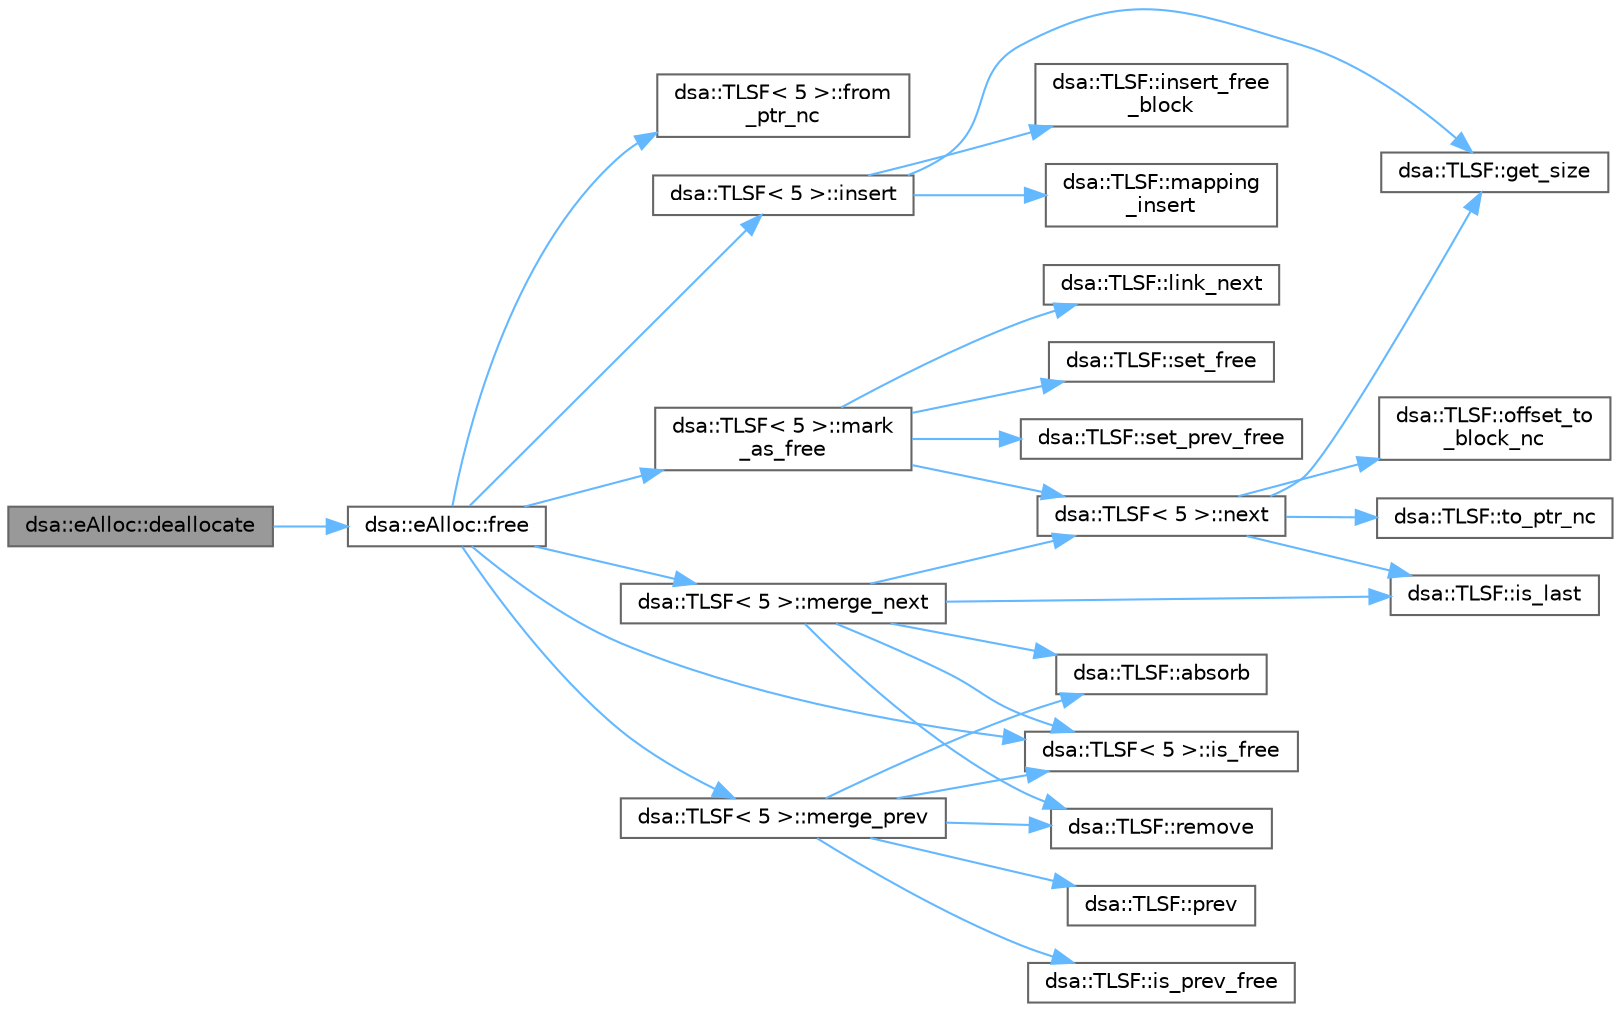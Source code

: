 digraph "dsa::eAlloc::deallocate"
{
 // LATEX_PDF_SIZE
  bgcolor="transparent";
  edge [fontname=Helvetica,fontsize=10,labelfontname=Helvetica,labelfontsize=10];
  node [fontname=Helvetica,fontsize=10,shape=box,height=0.2,width=0.4];
  rankdir="LR";
  Node1 [id="Node000001",label="dsa::eAlloc::deallocate",height=0.2,width=0.4,color="gray40", fillcolor="grey60", style="filled", fontcolor="black",tooltip="Deallocates an object and destroys it."];
  Node1 -> Node2 [id="edge1_Node000001_Node000002",color="steelblue1",style="solid",tooltip=" "];
  Node2 [id="Node000002",label="dsa::eAlloc::free",height=0.2,width=0.4,color="grey40", fillcolor="white", style="filled",URL="$classdsa_1_1e_alloc.html#a6cf6ea0950ef6c2c4d496a92c4786282",tooltip="Frees a previously allocated memory block."];
  Node2 -> Node3 [id="edge2_Node000002_Node000003",color="steelblue1",style="solid",tooltip=" "];
  Node3 [id="Node000003",label="dsa::TLSF\< 5 \>::from\l_ptr_nc",height=0.2,width=0.4,color="grey40", fillcolor="white", style="filled",URL="$classdsa_1_1_t_l_s_f.html#afd2921b2dac73664c9bdadff7abd6eb6",tooltip=" "];
  Node2 -> Node4 [id="edge3_Node000002_Node000004",color="steelblue1",style="solid",tooltip=" "];
  Node4 [id="Node000004",label="dsa::TLSF\< 5 \>::insert",height=0.2,width=0.4,color="grey40", fillcolor="white", style="filled",URL="$classdsa_1_1_t_l_s_f.html#a0dc5ae2b42c39b8ebafbb0cd4d5ac5a7",tooltip=" "];
  Node4 -> Node5 [id="edge4_Node000004_Node000005",color="steelblue1",style="solid",tooltip=" "];
  Node5 [id="Node000005",label="dsa::TLSF::get_size",height=0.2,width=0.4,color="grey40", fillcolor="white", style="filled",URL="$classdsa_1_1_t_l_s_f.html#aa3b06851f567dc4366f71faf793d278c",tooltip=" "];
  Node4 -> Node6 [id="edge5_Node000004_Node000006",color="steelblue1",style="solid",tooltip=" "];
  Node6 [id="Node000006",label="dsa::TLSF::insert_free\l_block",height=0.2,width=0.4,color="grey40", fillcolor="white", style="filled",URL="$classdsa_1_1_t_l_s_f.html#a07deb05a505f94dfbd6eb637a151008a",tooltip=" "];
  Node4 -> Node7 [id="edge6_Node000004_Node000007",color="steelblue1",style="solid",tooltip=" "];
  Node7 [id="Node000007",label="dsa::TLSF::mapping\l_insert",height=0.2,width=0.4,color="grey40", fillcolor="white", style="filled",URL="$classdsa_1_1_t_l_s_f.html#a7aaa27582e40b9eabb7d4c03c5facb04",tooltip=" "];
  Node2 -> Node8 [id="edge7_Node000002_Node000008",color="steelblue1",style="solid",tooltip=" "];
  Node8 [id="Node000008",label="dsa::TLSF\< 5 \>::is_free",height=0.2,width=0.4,color="grey40", fillcolor="white", style="filled",URL="$classdsa_1_1_t_l_s_f.html#a1c60aa4b3b12526b95628d9dba0c95be",tooltip=" "];
  Node2 -> Node9 [id="edge8_Node000002_Node000009",color="steelblue1",style="solid",tooltip=" "];
  Node9 [id="Node000009",label="dsa::TLSF\< 5 \>::mark\l_as_free",height=0.2,width=0.4,color="grey40", fillcolor="white", style="filled",URL="$classdsa_1_1_t_l_s_f.html#a32b002299d6d511cfd4db6d6793d2a28",tooltip=" "];
  Node9 -> Node10 [id="edge9_Node000009_Node000010",color="steelblue1",style="solid",tooltip=" "];
  Node10 [id="Node000010",label="dsa::TLSF::link_next",height=0.2,width=0.4,color="grey40", fillcolor="white", style="filled",URL="$classdsa_1_1_t_l_s_f.html#ab7f459a80a15779948a5b3436caa0fb2",tooltip=" "];
  Node9 -> Node11 [id="edge10_Node000009_Node000011",color="steelblue1",style="solid",tooltip=" "];
  Node11 [id="Node000011",label="dsa::TLSF\< 5 \>::next",height=0.2,width=0.4,color="grey40", fillcolor="white", style="filled",URL="$classdsa_1_1_t_l_s_f.html#a95fb2325991390b7e21889d5f212e231",tooltip=" "];
  Node11 -> Node5 [id="edge11_Node000011_Node000005",color="steelblue1",style="solid",tooltip=" "];
  Node11 -> Node12 [id="edge12_Node000011_Node000012",color="steelblue1",style="solid",tooltip=" "];
  Node12 [id="Node000012",label="dsa::TLSF::is_last",height=0.2,width=0.4,color="grey40", fillcolor="white", style="filled",URL="$classdsa_1_1_t_l_s_f.html#adcbc2cc8ec2a8e348b2f7c12fb74c013",tooltip=" "];
  Node11 -> Node13 [id="edge13_Node000011_Node000013",color="steelblue1",style="solid",tooltip=" "];
  Node13 [id="Node000013",label="dsa::TLSF::offset_to\l_block_nc",height=0.2,width=0.4,color="grey40", fillcolor="white", style="filled",URL="$classdsa_1_1_t_l_s_f.html#abc81913bafee4d307d838896319a0ca1",tooltip=" "];
  Node11 -> Node14 [id="edge14_Node000011_Node000014",color="steelblue1",style="solid",tooltip=" "];
  Node14 [id="Node000014",label="dsa::TLSF::to_ptr_nc",height=0.2,width=0.4,color="grey40", fillcolor="white", style="filled",URL="$classdsa_1_1_t_l_s_f.html#a695ec978573cffb0ab2b9d9e28068e02",tooltip=" "];
  Node9 -> Node15 [id="edge15_Node000009_Node000015",color="steelblue1",style="solid",tooltip=" "];
  Node15 [id="Node000015",label="dsa::TLSF::set_free",height=0.2,width=0.4,color="grey40", fillcolor="white", style="filled",URL="$classdsa_1_1_t_l_s_f.html#a5b817e5a0872cac294950e321bdf75ea",tooltip=" "];
  Node9 -> Node16 [id="edge16_Node000009_Node000016",color="steelblue1",style="solid",tooltip=" "];
  Node16 [id="Node000016",label="dsa::TLSF::set_prev_free",height=0.2,width=0.4,color="grey40", fillcolor="white", style="filled",URL="$classdsa_1_1_t_l_s_f.html#a8fa3eb30d8636dfb48c02ca7860ec733",tooltip=" "];
  Node2 -> Node17 [id="edge17_Node000002_Node000017",color="steelblue1",style="solid",tooltip=" "];
  Node17 [id="Node000017",label="dsa::TLSF\< 5 \>::merge_next",height=0.2,width=0.4,color="grey40", fillcolor="white", style="filled",URL="$classdsa_1_1_t_l_s_f.html#a7b5ac458179b4ccc499b03d2cb10c10d",tooltip=" "];
  Node17 -> Node18 [id="edge18_Node000017_Node000018",color="steelblue1",style="solid",tooltip=" "];
  Node18 [id="Node000018",label="dsa::TLSF::absorb",height=0.2,width=0.4,color="grey40", fillcolor="white", style="filled",URL="$classdsa_1_1_t_l_s_f.html#a1d0e453b3030deeb7f4e5537a4bdcaa1",tooltip=" "];
  Node17 -> Node8 [id="edge19_Node000017_Node000008",color="steelblue1",style="solid",tooltip=" "];
  Node17 -> Node12 [id="edge20_Node000017_Node000012",color="steelblue1",style="solid",tooltip=" "];
  Node17 -> Node11 [id="edge21_Node000017_Node000011",color="steelblue1",style="solid",tooltip=" "];
  Node17 -> Node19 [id="edge22_Node000017_Node000019",color="steelblue1",style="solid",tooltip=" "];
  Node19 [id="Node000019",label="dsa::TLSF::remove",height=0.2,width=0.4,color="grey40", fillcolor="white", style="filled",URL="$classdsa_1_1_t_l_s_f.html#a0618f620681909344d8bcef6844a02c8",tooltip=" "];
  Node2 -> Node20 [id="edge23_Node000002_Node000020",color="steelblue1",style="solid",tooltip=" "];
  Node20 [id="Node000020",label="dsa::TLSF\< 5 \>::merge_prev",height=0.2,width=0.4,color="grey40", fillcolor="white", style="filled",URL="$classdsa_1_1_t_l_s_f.html#af2641f51b9b064d86a22c330d5c1bd84",tooltip=" "];
  Node20 -> Node18 [id="edge24_Node000020_Node000018",color="steelblue1",style="solid",tooltip=" "];
  Node20 -> Node8 [id="edge25_Node000020_Node000008",color="steelblue1",style="solid",tooltip=" "];
  Node20 -> Node21 [id="edge26_Node000020_Node000021",color="steelblue1",style="solid",tooltip=" "];
  Node21 [id="Node000021",label="dsa::TLSF::is_prev_free",height=0.2,width=0.4,color="grey40", fillcolor="white", style="filled",URL="$classdsa_1_1_t_l_s_f.html#ac45a129e8e6228e0360fbc191652e9a6",tooltip=" "];
  Node20 -> Node22 [id="edge27_Node000020_Node000022",color="steelblue1",style="solid",tooltip=" "];
  Node22 [id="Node000022",label="dsa::TLSF::prev",height=0.2,width=0.4,color="grey40", fillcolor="white", style="filled",URL="$classdsa_1_1_t_l_s_f.html#a916561111ba5eefbd3fb72dba5232bfc",tooltip=" "];
  Node20 -> Node19 [id="edge28_Node000020_Node000019",color="steelblue1",style="solid",tooltip=" "];
}

